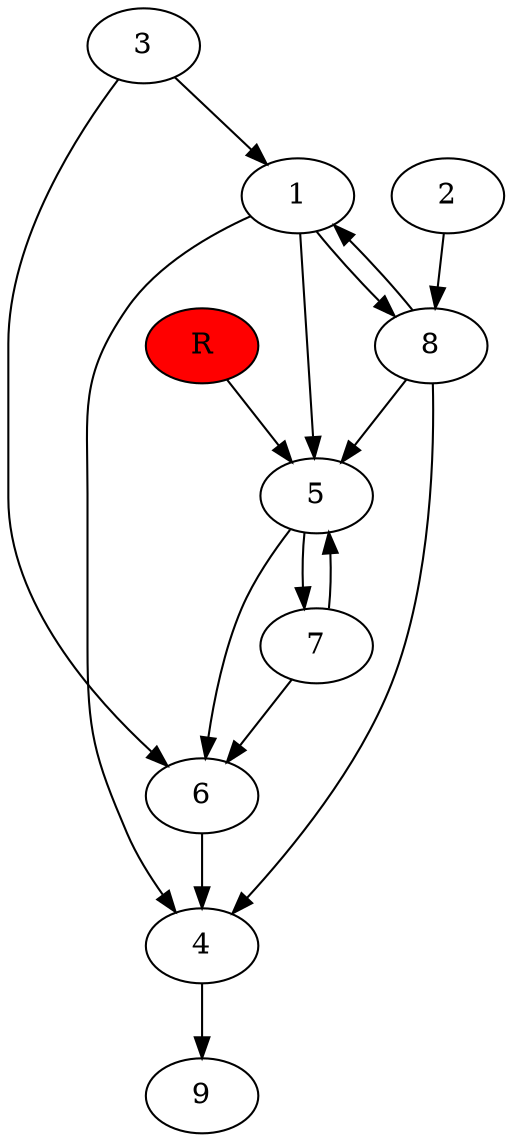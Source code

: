 digraph prb28284 {
	1
	2
	3
	4
	5
	6
	7
	8
	R [fillcolor="#ff0000" style=filled]
	1 -> 4
	1 -> 5
	1 -> 8
	2 -> 8
	3 -> 1
	3 -> 6
	4 -> 9
	5 -> 6
	5 -> 7
	6 -> 4
	7 -> 5
	7 -> 6
	8 -> 1
	8 -> 4
	8 -> 5
	R -> 5
}
